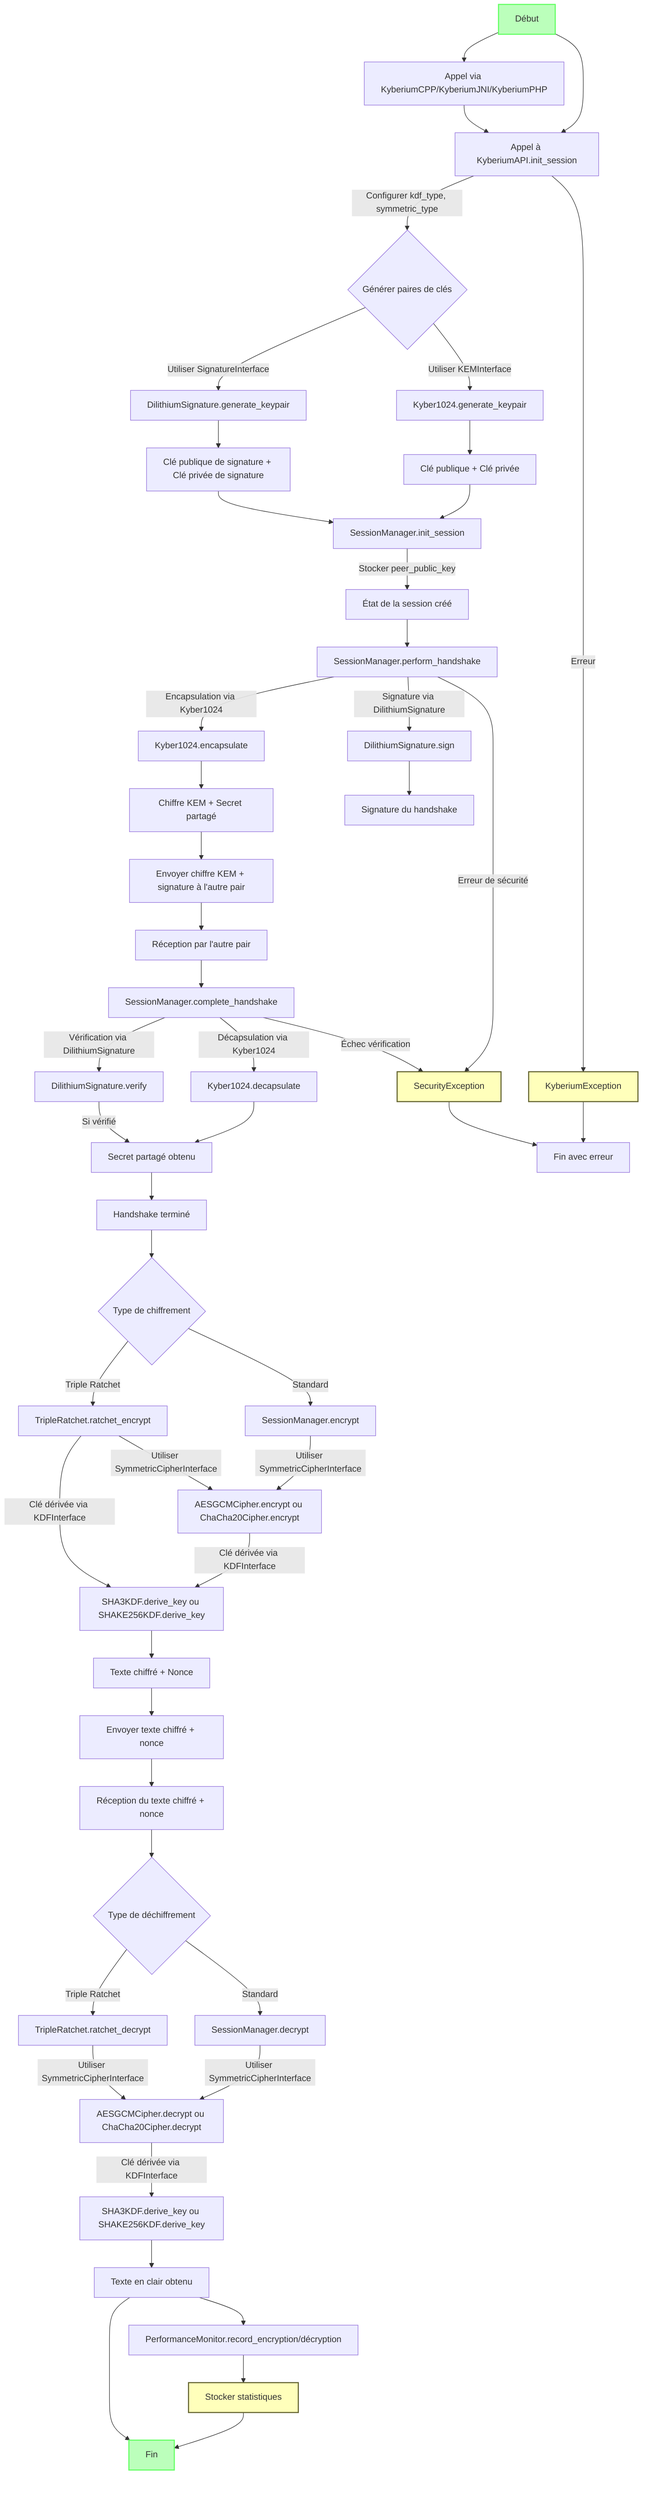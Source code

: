 graph TD
    %% ============================================================================
    %% INITIALISATION ET CONFIGURATION
    %% ============================================================================
    A[Début] --> B[Appel à KyberiumAPI.init_session]
    B -->|Configurer kdf_type, symmetric_type| C{Générer paires de clés}
    C -->|Utiliser KEMInterface| D[Kyber1024.generate_keypair]
    C -->|Utiliser SignatureInterface| E[DilithiumSignature.generate_keypair]
    D --> F[Clé publique + Clé privée]
    E --> G[Clé publique de signature + Clé privée de signature]
    F --> H[SessionManager.init_session]
    G --> H
    H -->|Stocker peer_public_key| I[État de la session créé]

    %% ============================================================================
    %% HANDSHAKE
    %% ============================================================================
    I --> J[SessionManager.perform_handshake]
    J -->|Encapsulation via Kyber1024| K[Kyber1024.encapsulate]
    K --> L[Chiffre KEM + Secret partagé]
    J -->|Signature via DilithiumSignature| M[DilithiumSignature.sign]
    M --> N[Signature du handshake]
    L --> O[Envoyer chiffre KEM + signature à l'autre pair]
    O --> P[Réception par l'autre pair]
    P --> Q[SessionManager.complete_handshake]
    Q -->|Décapsulation via Kyber1024| R[Kyber1024.decapsulate]
    Q -->|Vérification via DilithiumSignature| S[DilithiumSignature.verify]
    R --> T[Secret partagé obtenu]
    S -->|Si vérifié| T
    T --> U[Handshake terminé]

    %% ============================================================================
    %% CHIFFREMENT/DÉCHIFFREMENT
    %% ============================================================================
    U --> V{Type de chiffrement}
    V -->|Standard| W[SessionManager.encrypt]
    V -->|Triple Ratchet| X[TripleRatchet.ratchet_encrypt]
    W -->|Utiliser SymmetricCipherInterface| Y[AESGCMCipher.encrypt ou ChaCha20Cipher.encrypt]
    Y -->|Clé dérivée via KDFInterface| Z[SHA3KDF.derive_key ou SHAKE256KDF.derive_key]
    Z --> AA[Texte chiffré + Nonce]
    X -->|Clé dérivée via KDFInterface| Z
    X -->|Utiliser SymmetricCipherInterface| Y
    AA --> AB[Envoyer texte chiffré + nonce]

    AB --> AC[Réception du texte chiffré + nonce]
    AC --> AD{Type de déchiffrement}
    AD -->|Standard| AE[SessionManager.decrypt]
    AD -->|Triple Ratchet| AF[TripleRatchet.ratchet_decrypt]
    AE -->|Utiliser SymmetricCipherInterface| AG[AESGCMCipher.decrypt ou ChaCha20Cipher.decrypt]
    AF -->|Utiliser SymmetricCipherInterface| AG
    AG -->|Clé dérivée via KDFInterface| AH[SHA3KDF.derive_key ou SHAKE256KDF.derive_key]
    AH --> AI[Texte en clair obtenu]

    %% ============================================================================
    %% GESTION DES EXCEPTIONS ET PERFORMANCE
    %% ============================================================================
    AI --> AJ[PerformanceMonitor.record_encryption/décryption]
    AJ --> AK[Stocker statistiques]
    B -->|Erreur| AL[KyberiumException]
    J -->|Erreur de sécurité| AM[SecurityException]
    Q -->|Échec vérification| AM
    AL --> AN[Fin avec erreur]
    AM --> AN

    %% ============================================================================
    %% UTILISATION DES BINDINGS NATIFS
    %% ============================================================================
    A --> AO[Appel via KyberiumCPP/KyberiumJNI/KyberiumPHP]
    AO --> B

    %% ============================================================================
    %% FIN
    %% ============================================================================
    AK --> AP[Fin]
    AI --> AP

    %% ============================================================================
    %% STYLES
    %% ============================================================================
    style A fill:#bfb,stroke:#6f6,stroke-width:2px
    style AP fill:#bfb,stroke:#6f6,stroke-width:2px
    style AL fill:#ffb,stroke:#663,stroke-width:2px
    style AM fill:#ffb,stroke:#663,stroke-width:2px
    style AK fill:#ffb,stroke:#663,stroke-width:2px